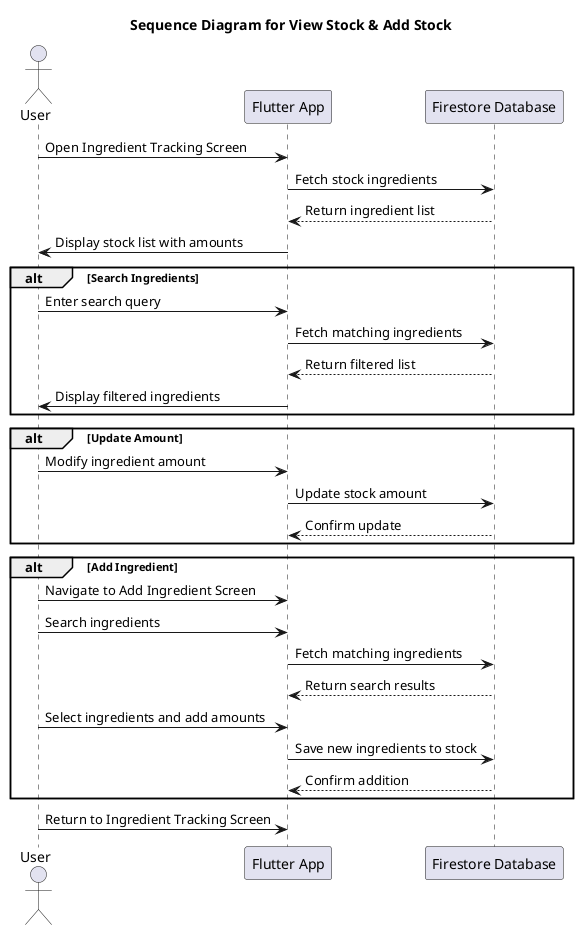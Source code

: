 @startuml
title Sequence Diagram for View Stock & Add Stock
actor User
participant "Flutter App" as App
participant "Firestore Database" as Firestore

User -> App: Open Ingredient Tracking Screen
App -> Firestore: Fetch stock ingredients
Firestore --> App: Return ingredient list
App -> User: Display stock list with amounts

alt Search Ingredients
    User -> App: Enter search query
    App -> Firestore: Fetch matching ingredients
    Firestore --> App: Return filtered list
    App -> User: Display filtered ingredients
end

alt Update Amount
    User -> App: Modify ingredient amount
    App -> Firestore: Update stock amount
    Firestore --> App: Confirm update
end

alt Add Ingredient
    User -> App: Navigate to Add Ingredient Screen
    User -> App: Search ingredients
    App -> Firestore: Fetch matching ingredients
    Firestore --> App: Return search results
    User -> App: Select ingredients and add amounts
    App -> Firestore: Save new ingredients to stock
    Firestore --> App: Confirm addition
end

User -> App: Return to Ingredient Tracking Screen

@enduml

